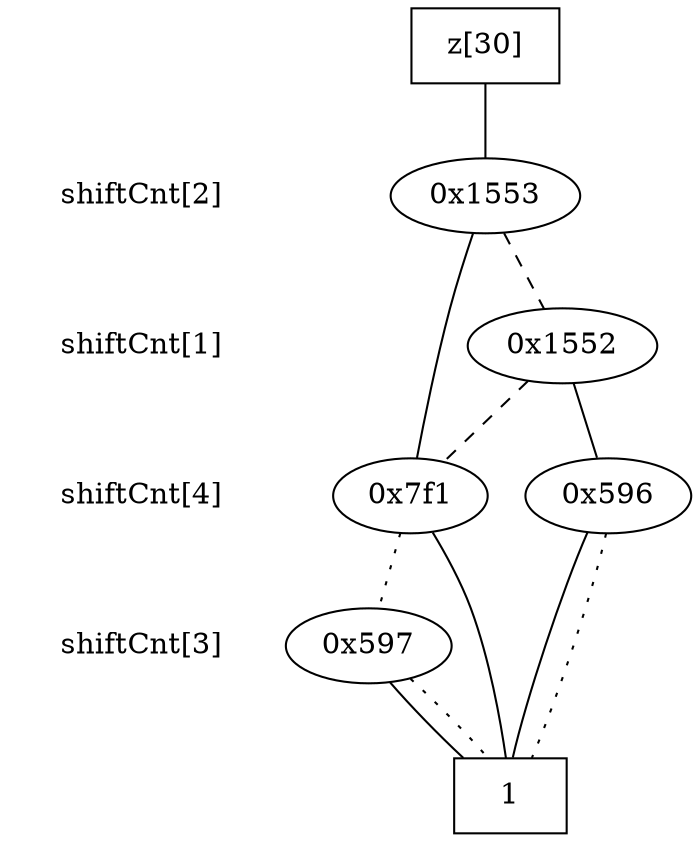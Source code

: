 digraph "DD" {
size = "7.5,10"
center = true;
edge [dir = none];
{ node [shape = plaintext];
  edge [style = invis];
  "CONST NODES" [style = invis];
" shiftCnt[2] " -> " shiftCnt[1] " -> " shiftCnt[4] " -> " shiftCnt[3] " -> "CONST NODES"; 
}
{ rank = same; node [shape = box]; edge [style = invis];
"  z[30]  "; }
{ rank = same; " shiftCnt[2] ";
"0x1553";
}
{ rank = same; " shiftCnt[1] ";
"0x1552";
}
{ rank = same; " shiftCnt[4] ";
"0x7f1";
"0x596";
}
{ rank = same; " shiftCnt[3] ";
"0x597";
}
{ rank = same; "CONST NODES";
{ node [shape = box]; "0x592";
}
}
"  z[30]  " -> "0x1553" [style = solid];
"0x1553" -> "0x7f1";
"0x1553" -> "0x1552" [style = dashed];
"0x1552" -> "0x596";
"0x1552" -> "0x7f1" [style = dashed];
"0x7f1" -> "0x592";
"0x7f1" -> "0x597" [style = dotted];
"0x596" -> "0x592";
"0x596" -> "0x592" [style = dotted];
"0x597" -> "0x592";
"0x597" -> "0x592" [style = dotted];
"0x592" [label = "1"];
}
